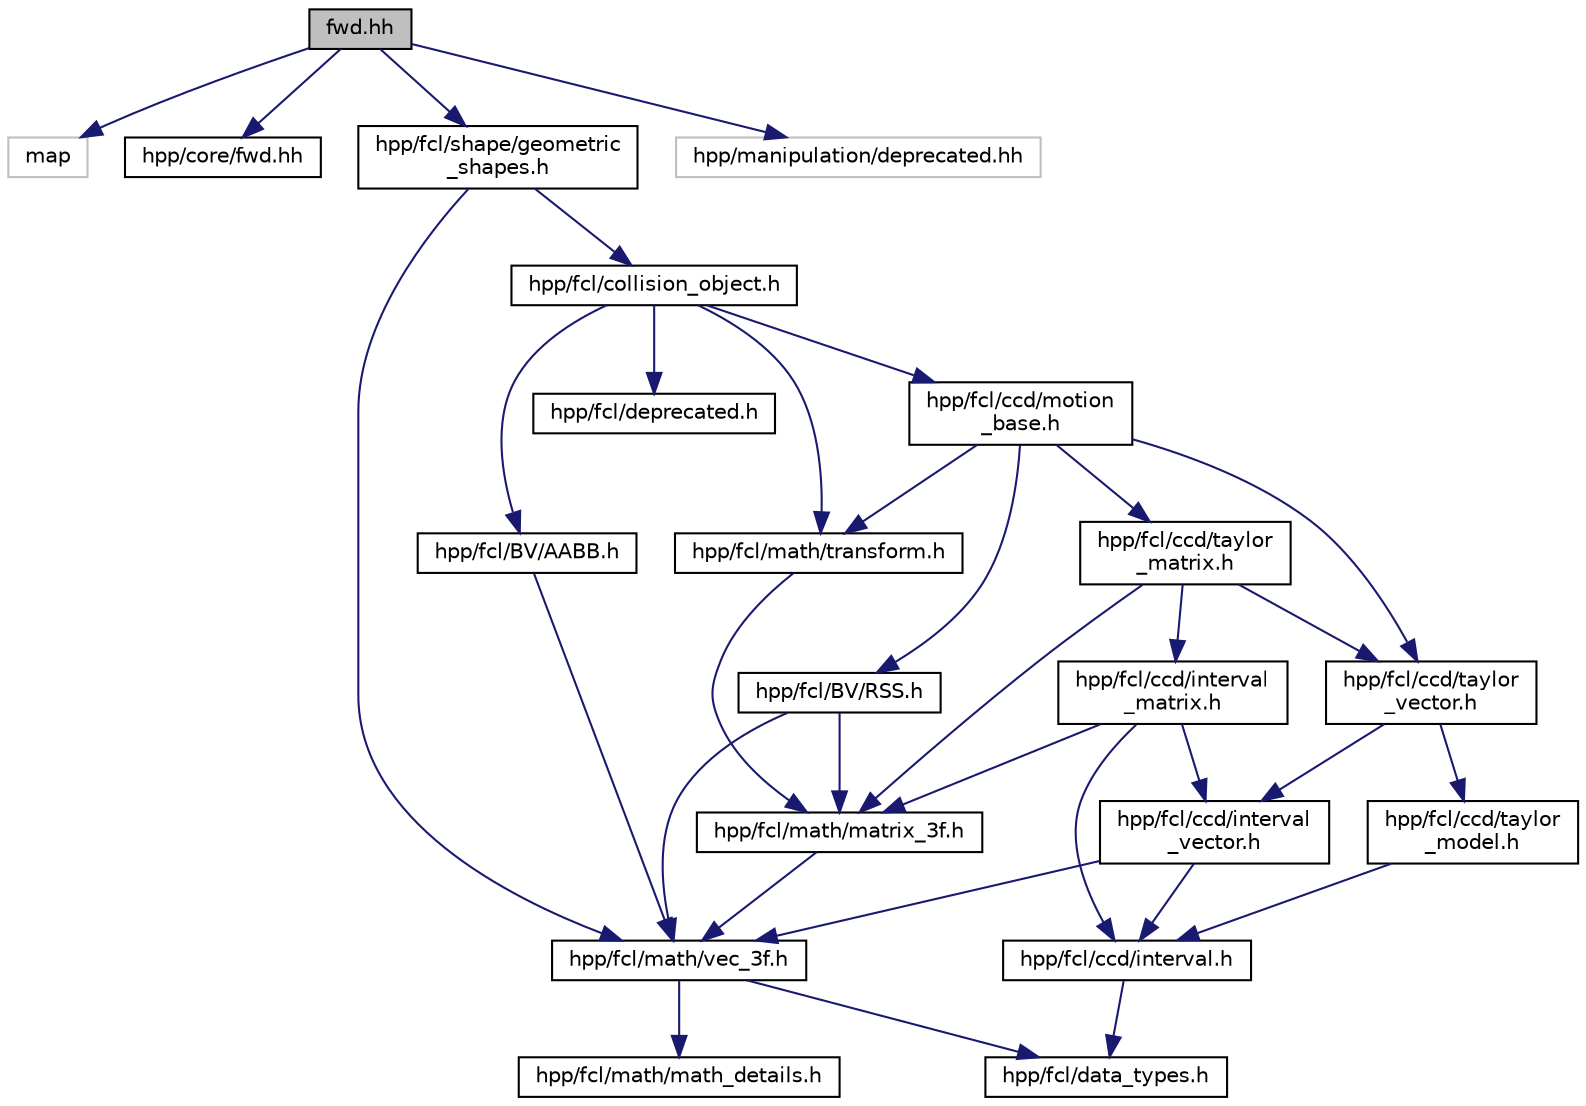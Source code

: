 digraph "fwd.hh"
{
  edge [fontname="Helvetica",fontsize="10",labelfontname="Helvetica",labelfontsize="10"];
  node [fontname="Helvetica",fontsize="10",shape=record];
  Node1 [label="fwd.hh",height=0.2,width=0.4,color="black", fillcolor="grey75", style="filled" fontcolor="black"];
  Node1 -> Node2 [color="midnightblue",fontsize="10",style="solid",fontname="Helvetica"];
  Node2 [label="map",height=0.2,width=0.4,color="grey75", fillcolor="white", style="filled"];
  Node1 -> Node3 [color="midnightblue",fontsize="10",style="solid",fontname="Helvetica"];
  Node3 [label="hpp/core/fwd.hh",height=0.2,width=0.4,color="black", fillcolor="white", style="filled",URL="https://jmirabel.github.io/hpp-doc/api/hpp-core/doxygen-html/hpp-core.doxytag$a00001.html"];
  Node1 -> Node4 [color="midnightblue",fontsize="10",style="solid",fontname="Helvetica"];
  Node4 [label="hpp/fcl/shape/geometric\l_shapes.h",height=0.2,width=0.4,color="black", fillcolor="white", style="filled",URL="https://jmirabel.github.io/hpp-doc/api/hpp-fcl/doxygen-html/hpp-fcl.doxytag$a00261.html"];
  Node4 -> Node5 [color="midnightblue",fontsize="10",style="solid",fontname="Helvetica"];
  Node5 [label="hpp/fcl/collision_object.h",height=0.2,width=0.4,color="black", fillcolor="white", style="filled",URL="https://jmirabel.github.io/hpp-doc/api/hpp-fcl/doxygen-html/hpp-fcl.doxytag$a00249.html"];
  Node5 -> Node6 [color="midnightblue",fontsize="10",style="solid",fontname="Helvetica"];
  Node6 [label="hpp/fcl/deprecated.h",height=0.2,width=0.4,color="black", fillcolor="white", style="filled",URL="https://jmirabel.github.io/hpp-doc/api/hpp-fcl/doxygen-html/hpp-fcl.doxytag$a00253.html"];
  Node5 -> Node7 [color="midnightblue",fontsize="10",style="solid",fontname="Helvetica"];
  Node7 [label="hpp/fcl/BV/AABB.h",height=0.2,width=0.4,color="black", fillcolor="white", style="filled",URL="https://jmirabel.github.io/hpp-doc/api/hpp-fcl/doxygen-html/hpp-fcl.doxytag$a00226.html"];
  Node7 -> Node8 [color="midnightblue",fontsize="10",style="solid",fontname="Helvetica"];
  Node8 [label="hpp/fcl/math/vec_3f.h",height=0.2,width=0.4,color="black", fillcolor="white", style="filled",URL="https://jmirabel.github.io/hpp-doc/api/hpp-fcl/doxygen-html/hpp-fcl.doxytag$a00318.html"];
  Node8 -> Node9 [color="midnightblue",fontsize="10",style="solid",fontname="Helvetica"];
  Node9 [label="hpp/fcl/data_types.h",height=0.2,width=0.4,color="black", fillcolor="white", style="filled",URL="https://jmirabel.github.io/hpp-doc/api/hpp-fcl/doxygen-html/hpp-fcl.doxytag$a00252.html"];
  Node8 -> Node10 [color="midnightblue",fontsize="10",style="solid",fontname="Helvetica"];
  Node10 [label="hpp/fcl/math/math_details.h",height=0.2,width=0.4,color="black", fillcolor="white", style="filled",URL="https://jmirabel.github.io/hpp-doc/api/hpp-fcl/doxygen-html/hpp-fcl.doxytag$a00283.html"];
  Node5 -> Node11 [color="midnightblue",fontsize="10",style="solid",fontname="Helvetica"];
  Node11 [label="hpp/fcl/math/transform.h",height=0.2,width=0.4,color="black", fillcolor="white", style="filled",URL="https://jmirabel.github.io/hpp-doc/api/hpp-fcl/doxygen-html/hpp-fcl.doxytag$a00310.html"];
  Node11 -> Node12 [color="midnightblue",fontsize="10",style="solid",fontname="Helvetica"];
  Node12 [label="hpp/fcl/math/matrix_3f.h",height=0.2,width=0.4,color="black", fillcolor="white", style="filled",URL="https://jmirabel.github.io/hpp-doc/api/hpp-fcl/doxygen-html/hpp-fcl.doxytag$a00285.html"];
  Node12 -> Node8 [color="midnightblue",fontsize="10",style="solid",fontname="Helvetica"];
  Node5 -> Node13 [color="midnightblue",fontsize="10",style="solid",fontname="Helvetica"];
  Node13 [label="hpp/fcl/ccd/motion\l_base.h",height=0.2,width=0.4,color="black", fillcolor="white", style="filled",URL="https://jmirabel.github.io/hpp-doc/api/hpp-fcl/doxygen-html/hpp-fcl.doxytag$a00290.html"];
  Node13 -> Node11 [color="midnightblue",fontsize="10",style="solid",fontname="Helvetica"];
  Node13 -> Node14 [color="midnightblue",fontsize="10",style="solid",fontname="Helvetica"];
  Node14 [label="hpp/fcl/ccd/taylor\l_matrix.h",height=0.2,width=0.4,color="black", fillcolor="white", style="filled",URL="https://jmirabel.github.io/hpp-doc/api/hpp-fcl/doxygen-html/hpp-fcl.doxytag$a00307.html"];
  Node14 -> Node12 [color="midnightblue",fontsize="10",style="solid",fontname="Helvetica"];
  Node14 -> Node15 [color="midnightblue",fontsize="10",style="solid",fontname="Helvetica"];
  Node15 [label="hpp/fcl/ccd/taylor\l_vector.h",height=0.2,width=0.4,color="black", fillcolor="white", style="filled",URL="https://jmirabel.github.io/hpp-doc/api/hpp-fcl/doxygen-html/hpp-fcl.doxytag$a00309.html"];
  Node15 -> Node16 [color="midnightblue",fontsize="10",style="solid",fontname="Helvetica"];
  Node16 [label="hpp/fcl/ccd/interval\l_vector.h",height=0.2,width=0.4,color="black", fillcolor="white", style="filled",URL="https://jmirabel.github.io/hpp-doc/api/hpp-fcl/doxygen-html/hpp-fcl.doxytag$a00276.html"];
  Node16 -> Node17 [color="midnightblue",fontsize="10",style="solid",fontname="Helvetica"];
  Node17 [label="hpp/fcl/ccd/interval.h",height=0.2,width=0.4,color="black", fillcolor="white", style="filled",URL="https://jmirabel.github.io/hpp-doc/api/hpp-fcl/doxygen-html/hpp-fcl.doxytag$a00273.html"];
  Node17 -> Node9 [color="midnightblue",fontsize="10",style="solid",fontname="Helvetica"];
  Node16 -> Node8 [color="midnightblue",fontsize="10",style="solid",fontname="Helvetica"];
  Node15 -> Node18 [color="midnightblue",fontsize="10",style="solid",fontname="Helvetica"];
  Node18 [label="hpp/fcl/ccd/taylor\l_model.h",height=0.2,width=0.4,color="black", fillcolor="white", style="filled",URL="https://jmirabel.github.io/hpp-doc/api/hpp-fcl/doxygen-html/hpp-fcl.doxytag$a00308.html"];
  Node18 -> Node17 [color="midnightblue",fontsize="10",style="solid",fontname="Helvetica"];
  Node14 -> Node19 [color="midnightblue",fontsize="10",style="solid",fontname="Helvetica"];
  Node19 [label="hpp/fcl/ccd/interval\l_matrix.h",height=0.2,width=0.4,color="black", fillcolor="white", style="filled",URL="https://jmirabel.github.io/hpp-doc/api/hpp-fcl/doxygen-html/hpp-fcl.doxytag$a00274.html"];
  Node19 -> Node17 [color="midnightblue",fontsize="10",style="solid",fontname="Helvetica"];
  Node19 -> Node16 [color="midnightblue",fontsize="10",style="solid",fontname="Helvetica"];
  Node19 -> Node12 [color="midnightblue",fontsize="10",style="solid",fontname="Helvetica"];
  Node13 -> Node15 [color="midnightblue",fontsize="10",style="solid",fontname="Helvetica"];
  Node13 -> Node20 [color="midnightblue",fontsize="10",style="solid",fontname="Helvetica"];
  Node20 [label="hpp/fcl/BV/RSS.h",height=0.2,width=0.4,color="black", fillcolor="white", style="filled",URL="https://jmirabel.github.io/hpp-doc/api/hpp-fcl/doxygen-html/hpp-fcl.doxytag$a00302.html"];
  Node20 -> Node8 [color="midnightblue",fontsize="10",style="solid",fontname="Helvetica"];
  Node20 -> Node12 [color="midnightblue",fontsize="10",style="solid",fontname="Helvetica"];
  Node4 -> Node8 [color="midnightblue",fontsize="10",style="solid",fontname="Helvetica"];
  Node1 -> Node21 [color="midnightblue",fontsize="10",style="solid",fontname="Helvetica"];
  Node21 [label="hpp/manipulation/deprecated.hh",height=0.2,width=0.4,color="grey75", fillcolor="white", style="filled"];
}
